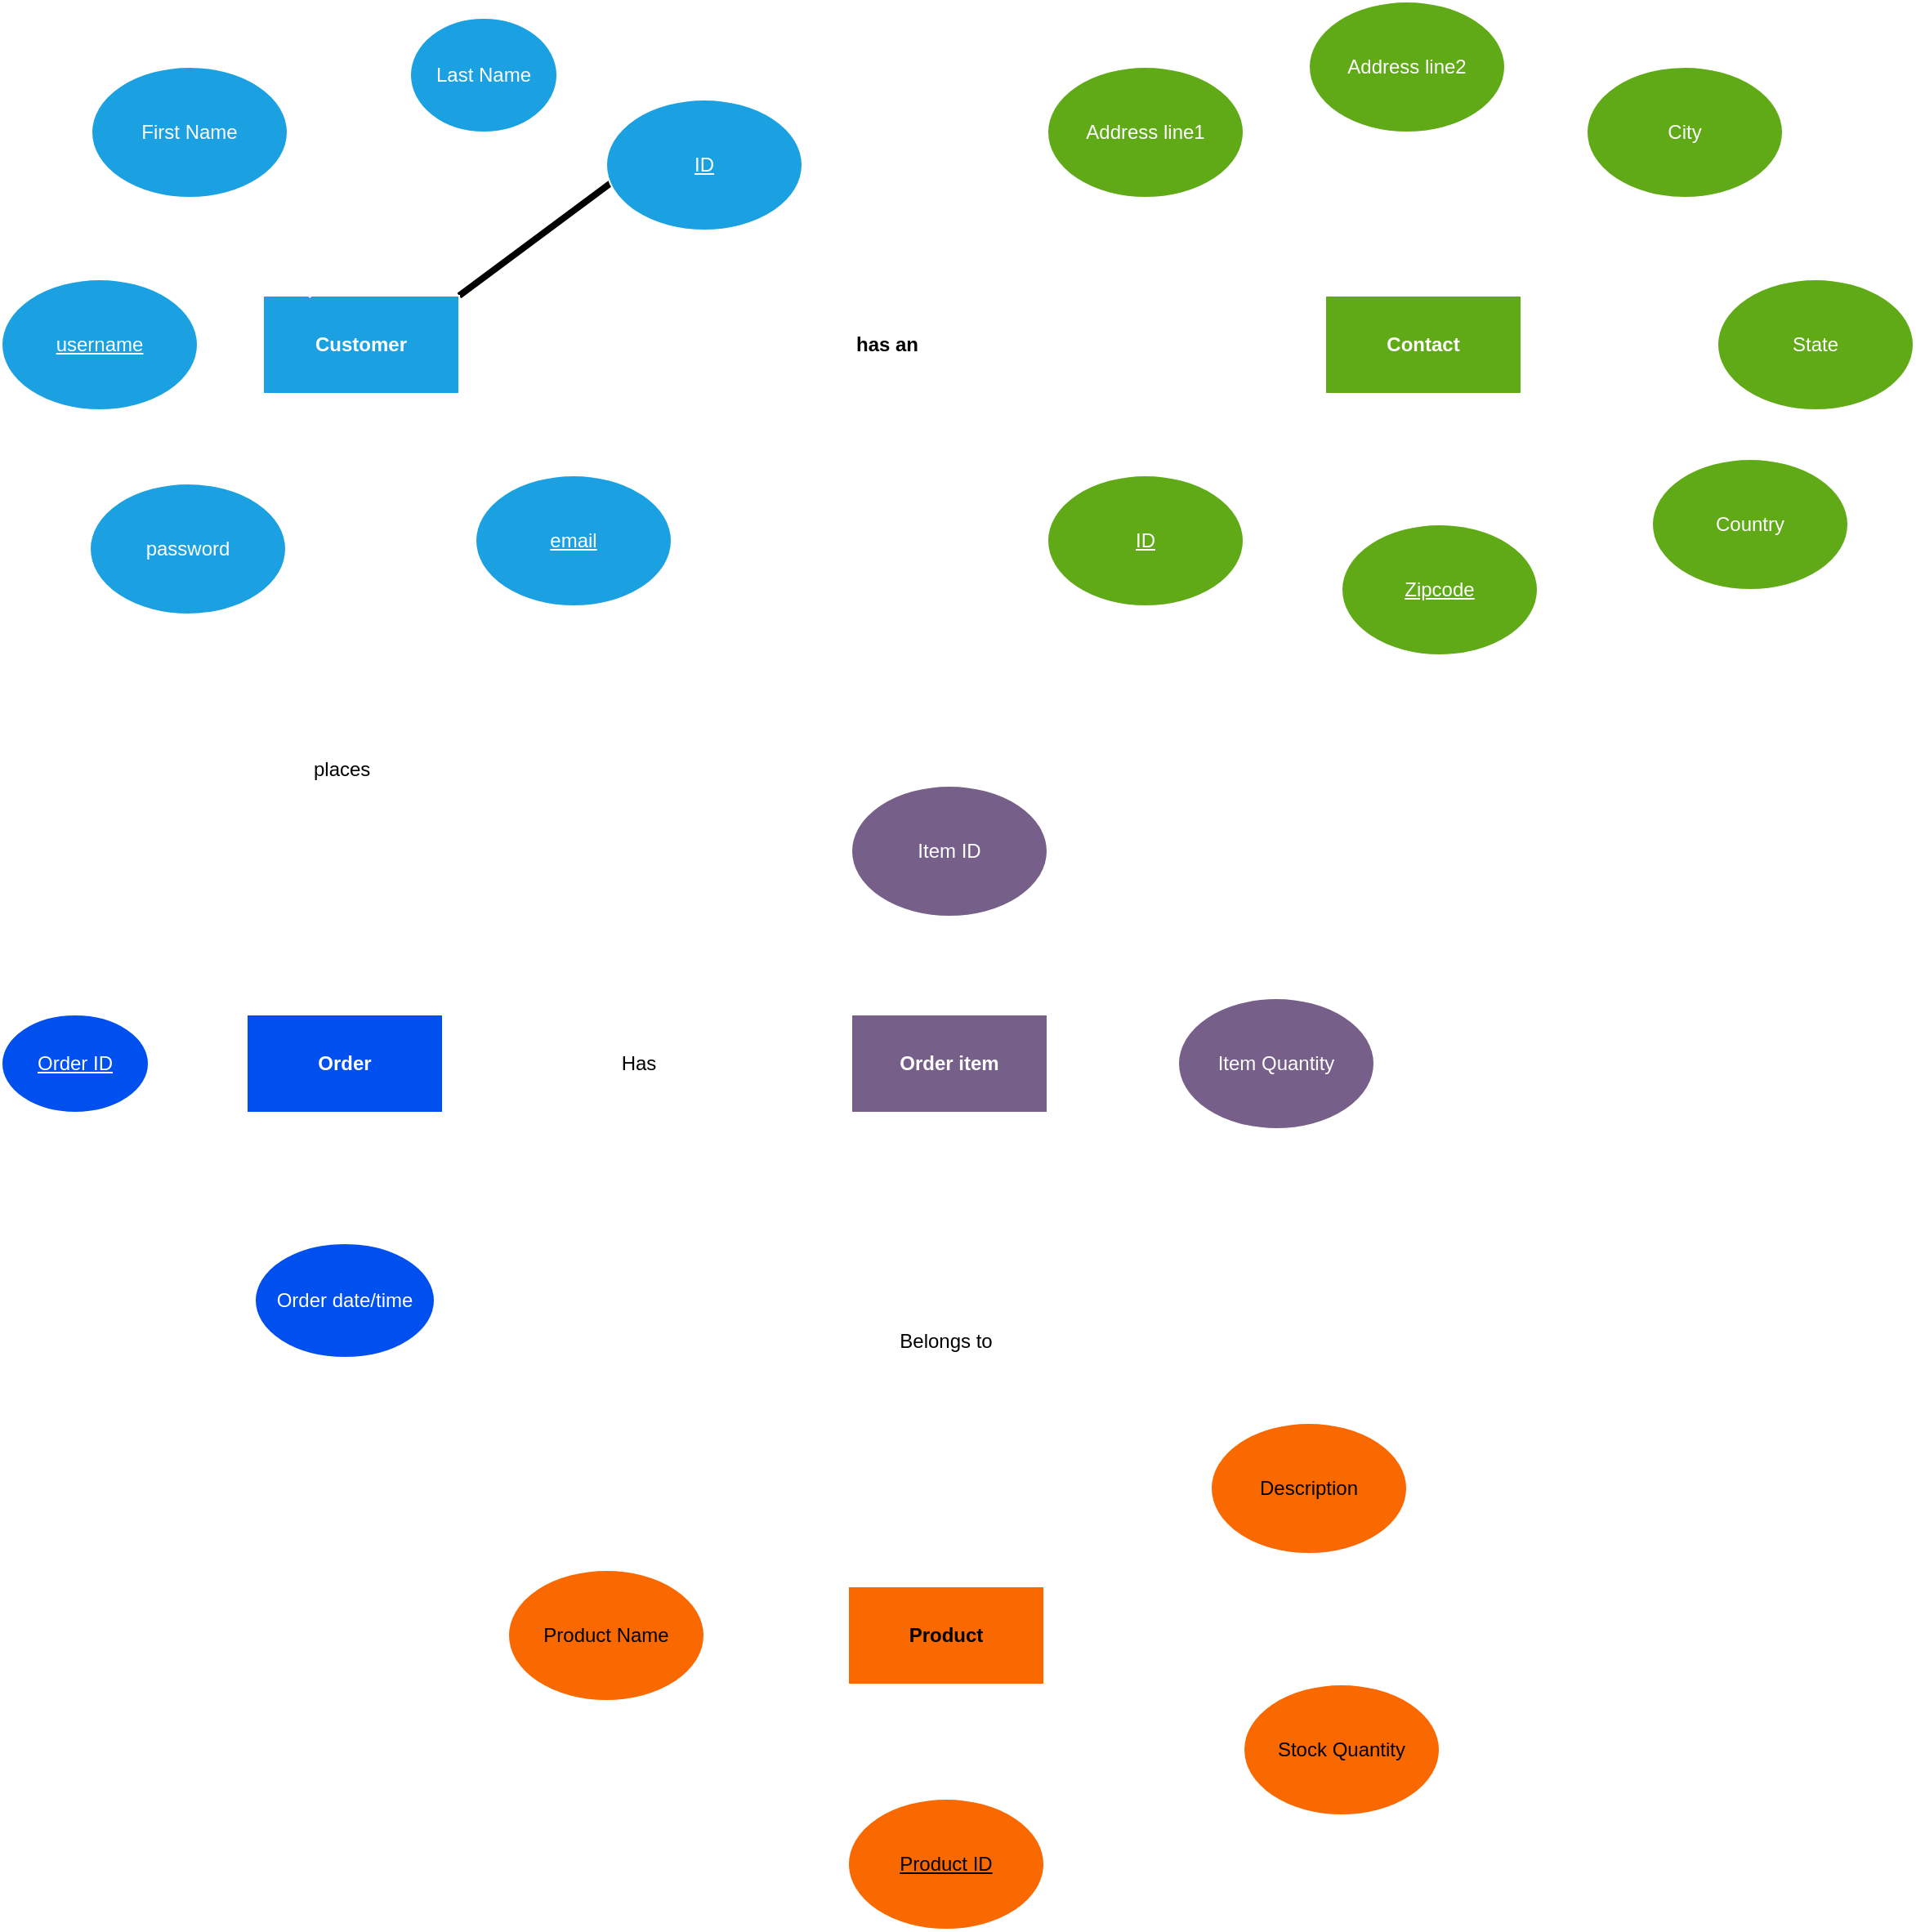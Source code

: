 <mxfile>
    <diagram id="F5qI0_Z72nyhaXLqkLbu" name="Page-1">
        <mxGraphModel dx="2488" dy="2358" grid="0" gridSize="10" guides="1" tooltips="1" connect="1" arrows="1" fold="1" page="1" pageScale="1" pageWidth="850" pageHeight="1100" math="0" shadow="0">
            <root>
                <mxCell id="0"/>
                <mxCell id="1" parent="0"/>
                <mxCell id="2" style="edgeStyle=none;html=1;exitX=1;exitY=1;exitDx=0;exitDy=0;entryX=0.333;entryY=0.125;entryDx=0;entryDy=0;entryPerimeter=0;endArrow=none;endFill=0;strokeWidth=5;fillColor=#60a917;strokeColor=#FFFFFF;" parent="1" source="7" target="13" edge="1">
                    <mxGeometry relative="1" as="geometry"/>
                </mxCell>
                <mxCell id="3" style="edgeStyle=none;html=1;exitX=0;exitY=1;exitDx=0;exitDy=0;entryX=0.442;entryY=-0.025;entryDx=0;entryDy=0;entryPerimeter=0;endArrow=none;endFill=0;strokeColor=#FFFFFF;" parent="1" source="7" target="10" edge="1">
                    <mxGeometry relative="1" as="geometry"/>
                </mxCell>
                <mxCell id="4" style="edgeStyle=none;html=1;exitX=0;exitY=0.5;exitDx=0;exitDy=0;entryX=1;entryY=0.5;entryDx=0;entryDy=0;endArrow=none;endFill=0;strokeWidth=4;strokeColor=#FFFFFF;" parent="1" source="7" target="11" edge="1">
                    <mxGeometry relative="1" as="geometry"/>
                </mxCell>
                <mxCell id="5" style="edgeStyle=none;rounded=0;html=1;exitX=0.75;exitY=0;exitDx=0;exitDy=0;entryX=0;entryY=0.5;entryDx=0;entryDy=0;strokeWidth=5;endArrow=none;endFill=0;strokeColor=#FFFFFF;" parent="1" source="7" target="12" edge="1">
                    <mxGeometry relative="1" as="geometry"/>
                </mxCell>
                <mxCell id="6" style="edgeStyle=none;rounded=0;html=1;exitX=1;exitY=0.5;exitDx=0;exitDy=0;entryX=0;entryY=0.5;entryDx=0;entryDy=0;strokeWidth=4;endArrow=none;endFill=0;strokeColor=#FFFFFF;" parent="1" source="7" target="28" edge="1">
                    <mxGeometry relative="1" as="geometry"/>
                </mxCell>
                <mxCell id="59" style="edgeStyle=none;html=1;exitX=1;exitY=0;exitDx=0;exitDy=0;endArrow=none;endFill=0;entryX=0.029;entryY=0.631;entryDx=0;entryDy=0;entryPerimeter=0;strokeWidth=4;" edge="1" parent="1" source="7" target="60">
                    <mxGeometry relative="1" as="geometry">
                        <mxPoint x="-230" y="-360" as="targetPoint"/>
                    </mxGeometry>
                </mxCell>
                <mxCell id="7" value="&lt;b&gt;Customer&lt;/b&gt;" style="rounded=0;whiteSpace=wrap;html=1;fillColor=#1ba1e2;fontColor=#ffffff;strokeColor=#FFFFFF;" parent="1" vertex="1">
                    <mxGeometry x="-440" y="-310" width="120" height="60" as="geometry"/>
                </mxCell>
                <mxCell id="8" style="edgeStyle=none;rounded=0;html=1;exitX=0.5;exitY=1;exitDx=0;exitDy=0;entryX=0.25;entryY=0;entryDx=0;entryDy=0;strokeWidth=4;endArrow=none;endFill=0;strokeColor=#FFFFFF;" parent="1" source="9" target="7" edge="1">
                    <mxGeometry relative="1" as="geometry"/>
                </mxCell>
                <mxCell id="9" value="First Name" style="ellipse;whiteSpace=wrap;html=1;fillColor=#1ba1e2;fontColor=#ffffff;strokeColor=#FFFFFF;" parent="1" vertex="1">
                    <mxGeometry x="-545" y="-450" width="120" height="80" as="geometry"/>
                </mxCell>
                <mxCell id="10" value="password" style="ellipse;whiteSpace=wrap;html=1;fillColor=#1ba1e2;fontColor=#ffffff;strokeColor=#FFFFFF;" parent="1" vertex="1">
                    <mxGeometry x="-546" y="-195" width="120" height="80" as="geometry"/>
                </mxCell>
                <mxCell id="11" value="&lt;u&gt;username&lt;/u&gt;" style="ellipse;whiteSpace=wrap;html=1;fillColor=#1ba1e2;fontColor=#ffffff;strokeColor=#FFFFFF;" parent="1" vertex="1">
                    <mxGeometry x="-600" y="-320" width="120" height="80" as="geometry"/>
                </mxCell>
                <mxCell id="12" value="Last Name" style="ellipse;whiteSpace=wrap;html=1;fillColor=#1ba1e2;fontColor=#ffffff;strokeColor=#FFFFFF;" parent="1" vertex="1">
                    <mxGeometry x="-350" y="-480" width="90" height="70" as="geometry"/>
                </mxCell>
                <mxCell id="13" value="&lt;u&gt;email&lt;/u&gt;" style="ellipse;whiteSpace=wrap;html=1;fillColor=#1ba1e2;fontColor=#ffffff;strokeColor=#FFFFFF;" parent="1" vertex="1">
                    <mxGeometry x="-310" y="-200" width="120" height="80" as="geometry"/>
                </mxCell>
                <mxCell id="14" style="edgeStyle=none;rounded=0;html=1;exitX=0;exitY=0;exitDx=0;exitDy=0;entryX=1;entryY=1;entryDx=0;entryDy=0;strokeWidth=4;endArrow=none;endFill=0;strokeColor=#FFFFFF;" parent="1" source="21" target="23" edge="1">
                    <mxGeometry relative="1" as="geometry"/>
                </mxCell>
                <mxCell id="15" style="edgeStyle=none;rounded=0;html=1;exitX=0.5;exitY=0;exitDx=0;exitDy=0;entryX=0.612;entryY=1.019;entryDx=0;entryDy=0;entryPerimeter=0;strokeWidth=1;endArrow=none;endFill=0;strokeColor=#FFFFFF;" parent="1" source="21" target="22" edge="1">
                    <mxGeometry relative="1" as="geometry"/>
                </mxCell>
                <mxCell id="16" style="edgeStyle=none;rounded=0;html=1;exitX=1;exitY=0;exitDx=0;exitDy=0;entryX=0;entryY=1;entryDx=0;entryDy=0;strokeWidth=4;endArrow=none;endFill=0;strokeColor=#FFFFFF;" parent="1" source="21" target="26" edge="1">
                    <mxGeometry relative="1" as="geometry"/>
                </mxCell>
                <mxCell id="17" style="edgeStyle=none;rounded=0;html=1;exitX=1;exitY=0.5;exitDx=0;exitDy=0;entryX=0;entryY=0.5;entryDx=0;entryDy=0;strokeWidth=4;endArrow=none;endFill=0;strokeColor=#FFFFFF;" parent="1" source="21" target="27" edge="1">
                    <mxGeometry relative="1" as="geometry"/>
                </mxCell>
                <mxCell id="18" style="edgeStyle=none;rounded=0;html=1;exitX=1;exitY=1;exitDx=0;exitDy=0;entryX=0;entryY=0;entryDx=0;entryDy=0;strokeWidth=4;endArrow=none;endFill=0;strokeColor=#FFFFFF;" parent="1" source="21" target="25" edge="1">
                    <mxGeometry relative="1" as="geometry"/>
                </mxCell>
                <mxCell id="19" style="edgeStyle=none;rounded=0;html=1;exitX=0.5;exitY=1;exitDx=0;exitDy=0;entryX=0.4;entryY=0.019;entryDx=0;entryDy=0;entryPerimeter=0;strokeWidth=4;endArrow=none;endFill=0;strokeColor=#FFFFFF;" parent="1" source="21" target="24" edge="1">
                    <mxGeometry relative="1" as="geometry"/>
                </mxCell>
                <mxCell id="20" style="edgeStyle=none;rounded=0;html=1;exitX=0;exitY=0.5;exitDx=0;exitDy=0;entryX=1;entryY=0.5;entryDx=0;entryDy=0;strokeWidth=4;endArrow=none;endFill=0;strokeColor=#FFFFFF;" parent="1" source="21" target="28" edge="1">
                    <mxGeometry relative="1" as="geometry"/>
                </mxCell>
                <mxCell id="63" style="edgeStyle=none;html=1;exitX=0;exitY=1;exitDx=0;exitDy=0;endArrow=none;endFill=0;strokeWidth=4;strokeColor=#FFFFFF;" edge="1" parent="1" source="21" target="61">
                    <mxGeometry relative="1" as="geometry"/>
                </mxCell>
                <mxCell id="21" value="&lt;b&gt;Contact&lt;/b&gt;" style="rounded=0;whiteSpace=wrap;html=1;fillColor=#60a917;fontColor=#ffffff;strokeColor=#FFFFFF;" parent="1" vertex="1">
                    <mxGeometry x="210" y="-310" width="120" height="60" as="geometry"/>
                </mxCell>
                <mxCell id="22" value="Address line2" style="ellipse;whiteSpace=wrap;html=1;fillColor=#60a917;fontColor=#ffffff;strokeColor=#FFFFFF;" parent="1" vertex="1">
                    <mxGeometry x="200" y="-490" width="120" height="80" as="geometry"/>
                </mxCell>
                <mxCell id="23" value="Address line1" style="ellipse;whiteSpace=wrap;html=1;fillColor=#60a917;fontColor=#ffffff;strokeColor=#FFFFFF;" parent="1" vertex="1">
                    <mxGeometry x="40" y="-450" width="120" height="80" as="geometry"/>
                </mxCell>
                <mxCell id="24" value="&lt;u&gt;Zipcode&lt;/u&gt;" style="ellipse;whiteSpace=wrap;html=1;fillColor=#60a917;fontColor=#ffffff;strokeColor=#FFFFFF;" parent="1" vertex="1">
                    <mxGeometry x="220" y="-170" width="120" height="80" as="geometry"/>
                </mxCell>
                <mxCell id="25" value="Country" style="ellipse;whiteSpace=wrap;html=1;fillColor=#60a917;fontColor=#ffffff;strokeColor=#FFFFFF;" parent="1" vertex="1">
                    <mxGeometry x="410" y="-210" width="120" height="80" as="geometry"/>
                </mxCell>
                <mxCell id="26" value="City" style="ellipse;whiteSpace=wrap;html=1;fillColor=#60a917;fontColor=#ffffff;strokeColor=#FFFFFF;" parent="1" vertex="1">
                    <mxGeometry x="370" y="-450" width="120" height="80" as="geometry"/>
                </mxCell>
                <mxCell id="27" value="State" style="ellipse;whiteSpace=wrap;html=1;fillColor=#60a917;fontColor=#ffffff;strokeColor=#FFFFFF;" parent="1" vertex="1">
                    <mxGeometry x="450" y="-320" width="120" height="80" as="geometry"/>
                </mxCell>
                <mxCell id="28" value="&lt;b&gt;has an&lt;/b&gt;" style="rhombus;whiteSpace=wrap;html=1;fillColor=default;strokeColor=#FFFFFF;" parent="1" vertex="1">
                    <mxGeometry x="-118" y="-320" width="120" height="80" as="geometry"/>
                </mxCell>
                <mxCell id="29" style="edgeStyle=none;rounded=0;html=1;exitX=0.5;exitY=0;exitDx=0;exitDy=0;entryX=0.5;entryY=1;entryDx=0;entryDy=0;strokeWidth=4;endArrow=classic;endFill=1;strokeColor=#FFFFFF;" parent="1" source="31" target="33" edge="1">
                    <mxGeometry relative="1" as="geometry"/>
                </mxCell>
                <mxCell id="30" style="edgeStyle=none;html=1;exitX=1;exitY=0.5;exitDx=0;exitDy=0;entryX=0;entryY=0.5;entryDx=0;entryDy=0;endArrow=none;endFill=0;strokeWidth=4;strokeColor=#FFFFFF;" parent="1" source="31" target="54" edge="1">
                    <mxGeometry relative="1" as="geometry"/>
                </mxCell>
                <mxCell id="31" value="&lt;b&gt;Order&lt;/b&gt;" style="rounded=0;whiteSpace=wrap;html=1;fillColor=#0050ef;fontColor=#ffffff;strokeColor=#FFFFFF;" parent="1" vertex="1">
                    <mxGeometry x="-450" y="130" width="120" height="60" as="geometry"/>
                </mxCell>
                <mxCell id="32" style="edgeStyle=none;rounded=0;html=1;exitX=0.5;exitY=0;exitDx=0;exitDy=0;entryX=0.415;entryY=1;entryDx=0;entryDy=0;entryPerimeter=0;strokeWidth=1;endArrow=none;endFill=0;strokeColor=#FFFFFF;" parent="1" source="33" target="7" edge="1">
                    <mxGeometry relative="1" as="geometry"/>
                </mxCell>
                <mxCell id="33" value="places&amp;nbsp;" style="rhombus;whiteSpace=wrap;html=1;strokeColor=#FFFFFF;" parent="1" vertex="1">
                    <mxGeometry x="-430" y="-60" width="80" height="80" as="geometry"/>
                </mxCell>
                <mxCell id="34" style="edgeStyle=none;rounded=0;html=1;exitX=1;exitY=0.5;exitDx=0;exitDy=0;entryX=0;entryY=0.5;entryDx=0;entryDy=0;strokeWidth=4;endArrow=none;endFill=0;strokeColor=#FFFFFF;" parent="1" source="35" target="31" edge="1">
                    <mxGeometry relative="1" as="geometry"/>
                </mxCell>
                <mxCell id="35" value="&lt;u&gt;Order ID&lt;/u&gt;" style="ellipse;whiteSpace=wrap;html=1;fillColor=#0050ef;fontColor=#ffffff;strokeColor=#FFFFFF;" parent="1" vertex="1">
                    <mxGeometry x="-600" y="130" width="90" height="60" as="geometry"/>
                </mxCell>
                <mxCell id="36" style="edgeStyle=none;rounded=0;html=1;exitX=1;exitY=0;exitDx=0;exitDy=0;entryX=0;entryY=1;entryDx=0;entryDy=0;strokeWidth=1;endArrow=none;endFill=0;strokeColor=#FFFFFF;" parent="1" source="41" target="44" edge="1">
                    <mxGeometry relative="1" as="geometry"/>
                </mxCell>
                <mxCell id="37" style="edgeStyle=none;rounded=0;html=1;exitX=1;exitY=0.5;exitDx=0;exitDy=0;entryX=0;entryY=0.5;entryDx=0;entryDy=0;strokeWidth=1;endArrow=none;endFill=0;strokeColor=#FFFFFF;" parent="1" source="41" target="45" edge="1">
                    <mxGeometry relative="1" as="geometry"/>
                </mxCell>
                <mxCell id="38" style="edgeStyle=none;html=1;exitX=0;exitY=0.5;exitDx=0;exitDy=0;entryX=1;entryY=0.5;entryDx=0;entryDy=0;strokeWidth=1;endArrow=none;endFill=0;strokeColor=#FFFFFF;" parent="1" source="41" target="55" edge="1">
                    <mxGeometry relative="1" as="geometry"/>
                </mxCell>
                <mxCell id="39" style="edgeStyle=none;html=1;exitX=0.5;exitY=1;exitDx=0;exitDy=0;entryX=0.5;entryY=0;entryDx=0;entryDy=0;strokeWidth=1;endArrow=none;endFill=0;strokeColor=#FFFFFF;" parent="1" source="41" target="46" edge="1">
                    <mxGeometry relative="1" as="geometry"/>
                </mxCell>
                <mxCell id="40" style="edgeStyle=none;html=1;exitX=0.5;exitY=0;exitDx=0;exitDy=0;entryX=0.5;entryY=1;entryDx=0;entryDy=0;strokeWidth=1;endArrow=none;endFill=0;strokeColor=#FFFFFF;" parent="1" source="41" target="56" edge="1">
                    <mxGeometry relative="1" as="geometry"/>
                </mxCell>
                <mxCell id="41" value="&lt;b&gt;Product&lt;/b&gt;" style="rounded=0;whiteSpace=wrap;html=1;fillColor=#fa6800;fontColor=#000000;strokeColor=#FFFFFF;" parent="1" vertex="1">
                    <mxGeometry x="-82" y="480" width="120" height="60" as="geometry"/>
                </mxCell>
                <mxCell id="42" style="edgeStyle=none;rounded=0;html=1;exitX=0.5;exitY=0;exitDx=0;exitDy=0;entryX=0.5;entryY=1;entryDx=0;entryDy=0;strokeWidth=1;endArrow=none;endFill=0;strokeColor=#FFFFFF;" parent="1" source="43" target="31" edge="1">
                    <mxGeometry relative="1" as="geometry"/>
                </mxCell>
                <mxCell id="43" value="Order date/time" style="ellipse;whiteSpace=wrap;html=1;fillColor=#0050ef;fontColor=#ffffff;strokeColor=#FFFFFF;" parent="1" vertex="1">
                    <mxGeometry x="-445" y="270" width="110" height="70" as="geometry"/>
                </mxCell>
                <mxCell id="44" value="Description" style="ellipse;whiteSpace=wrap;html=1;fillColor=#fa6800;fontColor=#000000;strokeColor=#FFFFFF;" parent="1" vertex="1">
                    <mxGeometry x="140" y="380" width="120" height="80" as="geometry"/>
                </mxCell>
                <mxCell id="45" value="Stock Quantity" style="ellipse;whiteSpace=wrap;html=1;fillColor=#fa6800;fontColor=#000000;strokeColor=#FFFFFF;" parent="1" vertex="1">
                    <mxGeometry x="160" y="540" width="120" height="80" as="geometry"/>
                </mxCell>
                <mxCell id="46" value="&lt;u&gt;Product ID&lt;/u&gt;" style="ellipse;whiteSpace=wrap;html=1;fillColor=#fa6800;fontColor=#000000;strokeColor=#FFFFFF;" parent="1" vertex="1">
                    <mxGeometry x="-82" y="610" width="120" height="80" as="geometry"/>
                </mxCell>
                <mxCell id="47" style="edgeStyle=none;html=1;exitX=0;exitY=0.5;exitDx=0;exitDy=0;entryX=1;entryY=0.5;entryDx=0;entryDy=0;endArrow=classic;endFill=1;strokeWidth=4;strokeColor=#FFFFFF;" parent="1" source="50" target="54" edge="1">
                    <mxGeometry relative="1" as="geometry"/>
                </mxCell>
                <mxCell id="48" style="edgeStyle=none;html=1;exitX=1;exitY=0.5;exitDx=0;exitDy=0;entryX=0;entryY=0.5;entryDx=0;entryDy=0;endArrow=none;endFill=0;strokeColor=#FFFFFF;" parent="1" source="50" target="53" edge="1">
                    <mxGeometry relative="1" as="geometry"/>
                </mxCell>
                <mxCell id="49" style="edgeStyle=none;html=1;exitX=0.5;exitY=1;exitDx=0;exitDy=0;entryX=0.5;entryY=0;entryDx=0;entryDy=0;strokeWidth=4;endArrow=classic;endFill=1;strokeColor=#FFFFFF;" parent="1" source="50" target="56" edge="1">
                    <mxGeometry relative="1" as="geometry"/>
                </mxCell>
                <mxCell id="50" value="&lt;b&gt;Order item&lt;/b&gt;" style="rounded=0;whiteSpace=wrap;html=1;fillColor=#76608a;fontColor=#ffffff;strokeColor=#FFFFFF;" parent="1" vertex="1">
                    <mxGeometry x="-80" y="130" width="120" height="60" as="geometry"/>
                </mxCell>
                <mxCell id="51" style="edgeStyle=none;html=1;exitX=0.5;exitY=1;exitDx=0;exitDy=0;entryX=0.5;entryY=0;entryDx=0;entryDy=0;endArrow=none;endFill=0;strokeWidth=4;strokeColor=#FFFFFF;" parent="1" source="52" target="50" edge="1">
                    <mxGeometry relative="1" as="geometry"/>
                </mxCell>
                <mxCell id="52" value="Item ID" style="ellipse;whiteSpace=wrap;html=1;fillColor=#76608a;fontColor=#ffffff;strokeColor=#FFFFFF;" parent="1" vertex="1">
                    <mxGeometry x="-80" y="-10" width="120" height="80" as="geometry"/>
                </mxCell>
                <mxCell id="53" value="Item Quantity" style="ellipse;whiteSpace=wrap;html=1;fillColor=#76608a;fontColor=#ffffff;strokeColor=#FFFFFF;" parent="1" vertex="1">
                    <mxGeometry x="120" y="120" width="120" height="80" as="geometry"/>
                </mxCell>
                <mxCell id="54" value="Has" style="rhombus;whiteSpace=wrap;html=1;strokeColor=#FFFFFF;" parent="1" vertex="1">
                    <mxGeometry x="-250" y="120" width="80" height="80" as="geometry"/>
                </mxCell>
                <mxCell id="55" value="Product Name" style="ellipse;whiteSpace=wrap;html=1;fillColor=#fa6800;fontColor=#000000;strokeColor=#FFFFFF;" parent="1" vertex="1">
                    <mxGeometry x="-290" y="470" width="120" height="80" as="geometry"/>
                </mxCell>
                <mxCell id="56" value="Belongs to" style="rhombus;whiteSpace=wrap;html=1;strokeColor=#FFFFFF;" parent="1" vertex="1">
                    <mxGeometry x="-62" y="290" width="80" height="80" as="geometry"/>
                </mxCell>
                <mxCell id="60" value="&lt;u&gt;ID&lt;/u&gt;" style="ellipse;whiteSpace=wrap;html=1;fillColor=#1ba1e2;fontColor=#ffffff;strokeColor=#FFFFFF;" vertex="1" parent="1">
                    <mxGeometry x="-230" y="-430" width="120" height="80" as="geometry"/>
                </mxCell>
                <mxCell id="61" value="&lt;u&gt;ID&lt;/u&gt;" style="ellipse;whiteSpace=wrap;html=1;fillColor=#60a917;fontColor=#ffffff;strokeColor=#FFFFFF;" vertex="1" parent="1">
                    <mxGeometry x="40" y="-200" width="120" height="80" as="geometry"/>
                </mxCell>
            </root>
        </mxGraphModel>
    </diagram>
</mxfile>
